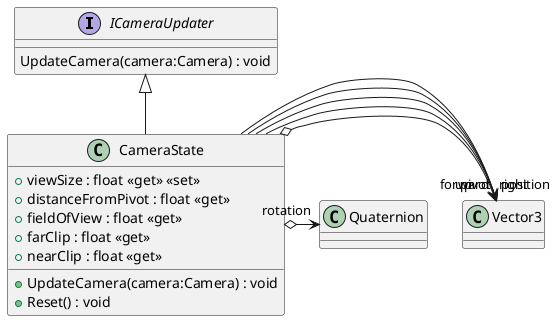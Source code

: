 @startuml
interface ICameraUpdater {
    UpdateCamera(camera:Camera) : void
}
class CameraState {
    + viewSize : float <<get>> <<set>>
    + distanceFromPivot : float <<get>>
    + fieldOfView : float <<get>>
    + farClip : float <<get>>
    + nearClip : float <<get>>
    + UpdateCamera(camera:Camera) : void
    + Reset() : void
}
ICameraUpdater <|-- CameraState
CameraState o-> "pivot" Vector3
CameraState o-> "rotation" Quaternion
CameraState --> "position" Vector3
CameraState --> "forward" Vector3
CameraState --> "up" Vector3
CameraState --> "right" Vector3
@enduml
